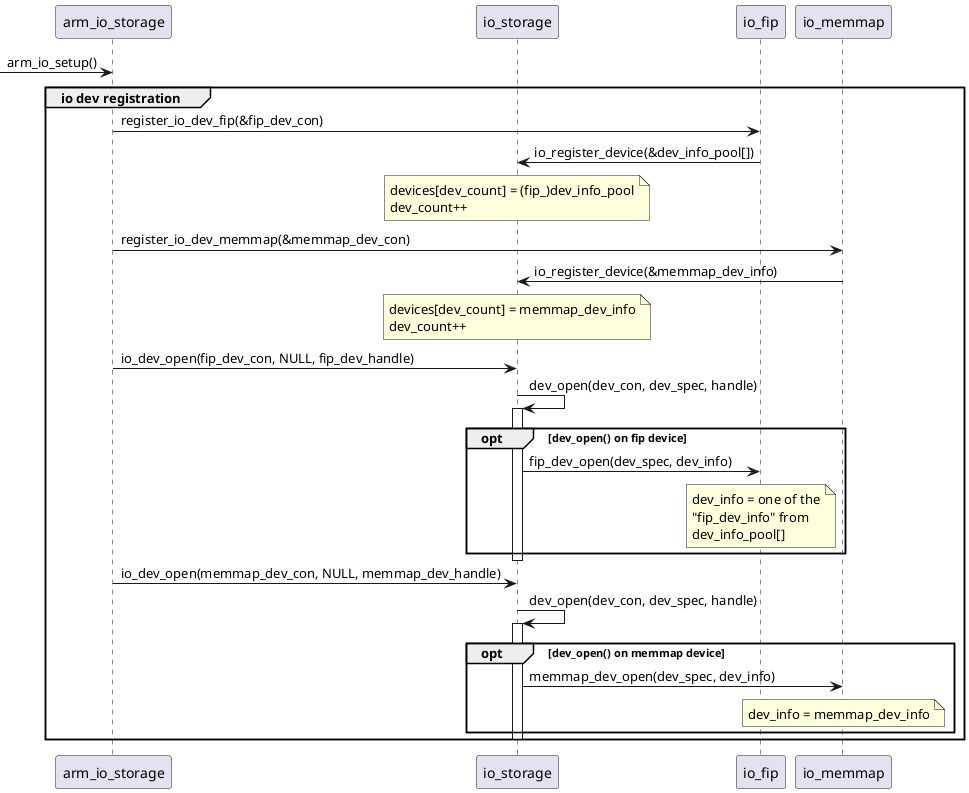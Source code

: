 @startuml

participant arm_io_storage
participant io_storage
participant io_fip
participant io_memmap

 -> arm_io_storage : arm_io_setup()

group io dev registration

arm_io_storage -> io_fip : register_io_dev_fip(&fip_dev_con)
io_fip -> io_storage : io_register_device(&dev_info_pool[])
note over io_storage
	devices[dev_count] = (fip_)dev_info_pool
	dev_count++
end note

arm_io_storage -> io_memmap : register_io_dev_memmap(&memmap_dev_con)
io_memmap -> io_storage : io_register_device(&memmap_dev_info)
note over io_storage
	devices[dev_count] = memmap_dev_info
	dev_count++
end note

arm_io_storage -> io_storage : io_dev_open(fip_dev_con, NULL, fip_dev_handle)
 io_storage -> io_storage : dev_open(dev_con, dev_spec, handle)
activate io_storage
opt dev_open() on fip device
	io_storage -> io_fip : fip_dev_open(dev_spec, dev_info)
	note over io_fip
		dev_info = one of the
		"fip_dev_info" from
		dev_info_pool[]
	end note
end opt
deactivate io_storage


arm_io_storage -> io_storage : io_dev_open(memmap_dev_con, NULL, memmap_dev_handle)
io_storage -> io_storage : dev_open(dev_con, dev_spec, handle)
activate io_storage
opt dev_open() on memmap device
	io_storage -> io_memmap : memmap_dev_open(dev_spec, dev_info)
	note over io_memmap
		dev_info = memmap_dev_info
	end note
end opt
deactivate io_storage

end group
@enduml
